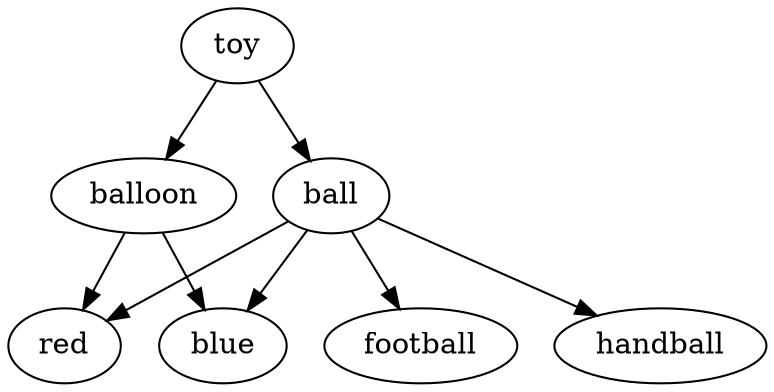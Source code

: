 digraph foo {
toy -> ball;
toy -> balloon
{balloon; ball}-> red;
{balloon; ball} -> blue;
ball -> {football; handball};
}